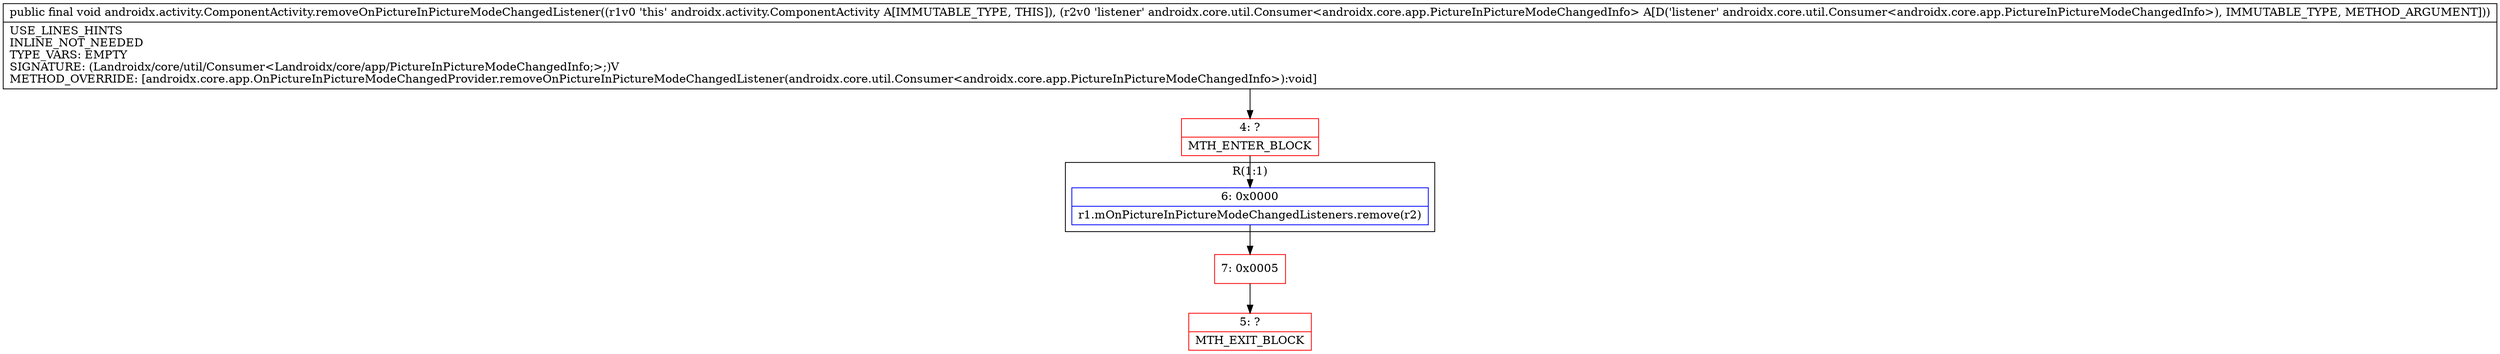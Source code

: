 digraph "CFG forandroidx.activity.ComponentActivity.removeOnPictureInPictureModeChangedListener(Landroidx\/core\/util\/Consumer;)V" {
subgraph cluster_Region_1548661259 {
label = "R(1:1)";
node [shape=record,color=blue];
Node_6 [shape=record,label="{6\:\ 0x0000|r1.mOnPictureInPictureModeChangedListeners.remove(r2)\l}"];
}
Node_4 [shape=record,color=red,label="{4\:\ ?|MTH_ENTER_BLOCK\l}"];
Node_7 [shape=record,color=red,label="{7\:\ 0x0005}"];
Node_5 [shape=record,color=red,label="{5\:\ ?|MTH_EXIT_BLOCK\l}"];
MethodNode[shape=record,label="{public final void androidx.activity.ComponentActivity.removeOnPictureInPictureModeChangedListener((r1v0 'this' androidx.activity.ComponentActivity A[IMMUTABLE_TYPE, THIS]), (r2v0 'listener' androidx.core.util.Consumer\<androidx.core.app.PictureInPictureModeChangedInfo\> A[D('listener' androidx.core.util.Consumer\<androidx.core.app.PictureInPictureModeChangedInfo\>), IMMUTABLE_TYPE, METHOD_ARGUMENT]))  | USE_LINES_HINTS\lINLINE_NOT_NEEDED\lTYPE_VARS: EMPTY\lSIGNATURE: (Landroidx\/core\/util\/Consumer\<Landroidx\/core\/app\/PictureInPictureModeChangedInfo;\>;)V\lMETHOD_OVERRIDE: [androidx.core.app.OnPictureInPictureModeChangedProvider.removeOnPictureInPictureModeChangedListener(androidx.core.util.Consumer\<androidx.core.app.PictureInPictureModeChangedInfo\>):void]\l}"];
MethodNode -> Node_4;Node_6 -> Node_7;
Node_4 -> Node_6;
Node_7 -> Node_5;
}

